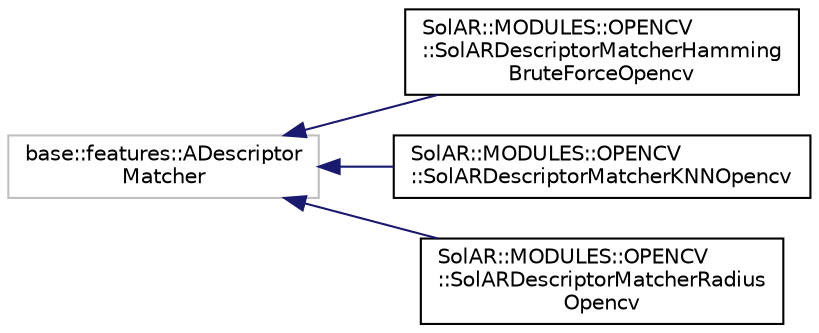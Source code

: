 digraph "Graphical Class Hierarchy"
{
 // LATEX_PDF_SIZE
  edge [fontname="Helvetica",fontsize="10",labelfontname="Helvetica",labelfontsize="10"];
  node [fontname="Helvetica",fontsize="10",shape=record];
  rankdir="LR";
  Node3 [label="base::features::ADescriptor\lMatcher",height=0.2,width=0.4,color="grey75", fillcolor="white", style="filled",tooltip=" "];
  Node3 -> Node0 [dir="back",color="midnightblue",fontsize="10",style="solid",fontname="Helvetica"];
  Node0 [label="SolAR::MODULES::OPENCV\l::SolARDescriptorMatcherHamming\lBruteForceOpencv",height=0.2,width=0.4,color="black", fillcolor="white", style="filled",URL="$class_sol_a_r_1_1_m_o_d_u_l_e_s_1_1_o_p_e_n_c_v_1_1_sol_a_r_descriptor_matcher_hamming_brute_force_opencv.html",tooltip="Matches descriptors based on a Hamming distance and selects the best matches of each descriptor...."];
  Node3 -> Node5 [dir="back",color="midnightblue",fontsize="10",style="solid",fontname="Helvetica"];
  Node5 [label="SolAR::MODULES::OPENCV\l::SolARDescriptorMatcherKNNOpencv",height=0.2,width=0.4,color="black", fillcolor="white", style="filled",URL="$class_sol_a_r_1_1_m_o_d_u_l_e_s_1_1_o_p_e_n_c_v_1_1_sol_a_r_descriptor_matcher_k_n_n_opencv.html",tooltip="Matches descriptors and selects k best matches for each descriptor. UUID: 7823dac8-1597-41cf-bdef-59a..."];
  Node3 -> Node6 [dir="back",color="midnightblue",fontsize="10",style="solid",fontname="Helvetica"];
  Node6 [label="SolAR::MODULES::OPENCV\l::SolARDescriptorMatcherRadius\lOpencv",height=0.2,width=0.4,color="black", fillcolor="white", style="filled",URL="$class_sol_a_r_1_1_m_o_d_u_l_e_s_1_1_o_p_e_n_c_v_1_1_sol_a_r_descriptor_matcher_radius_opencv.html",tooltip="Matches descriptors and selects all matches not farther than a specified distance...."];
}
